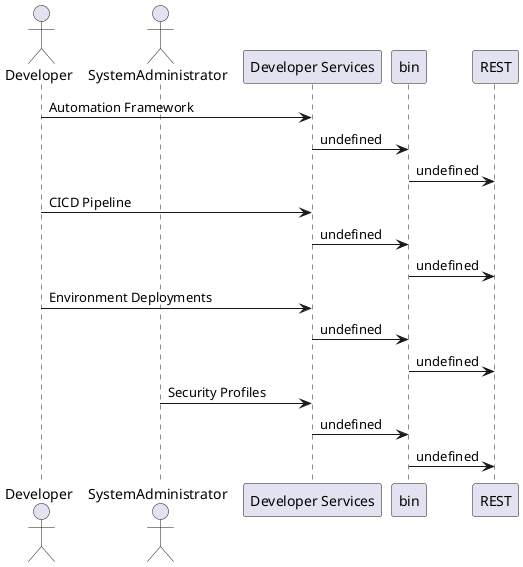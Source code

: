 @startuml


actor "Developer" as developer

actor "SystemAdministrator" as systemadministrator




developer -> "Developer Services": Automation Framework
"Developer Services" -> bin: undefined
bin -> REST: undefined

developer -> "Developer Services": CICD Pipeline
"Developer Services" -> bin: undefined
bin -> REST: undefined

developer -> "Developer Services": Environment Deployments
"Developer Services" -> bin: undefined
bin -> REST: undefined

systemadministrator -> "Developer Services": Security Profiles
"Developer Services" -> bin: undefined
bin -> REST: undefined



@enduml
